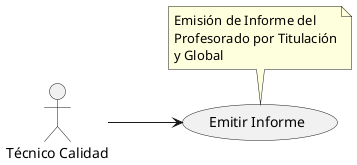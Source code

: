 @startuml
left to right direction

actor "Técnico Calidad" as tec

usecase "Emitir Informe" as emitirInforme
note top of emitirInforme
    Emisión de Informe del
    Profesorado por Titulación
    y Global
end note

tec --> emitirInforme
@enduml